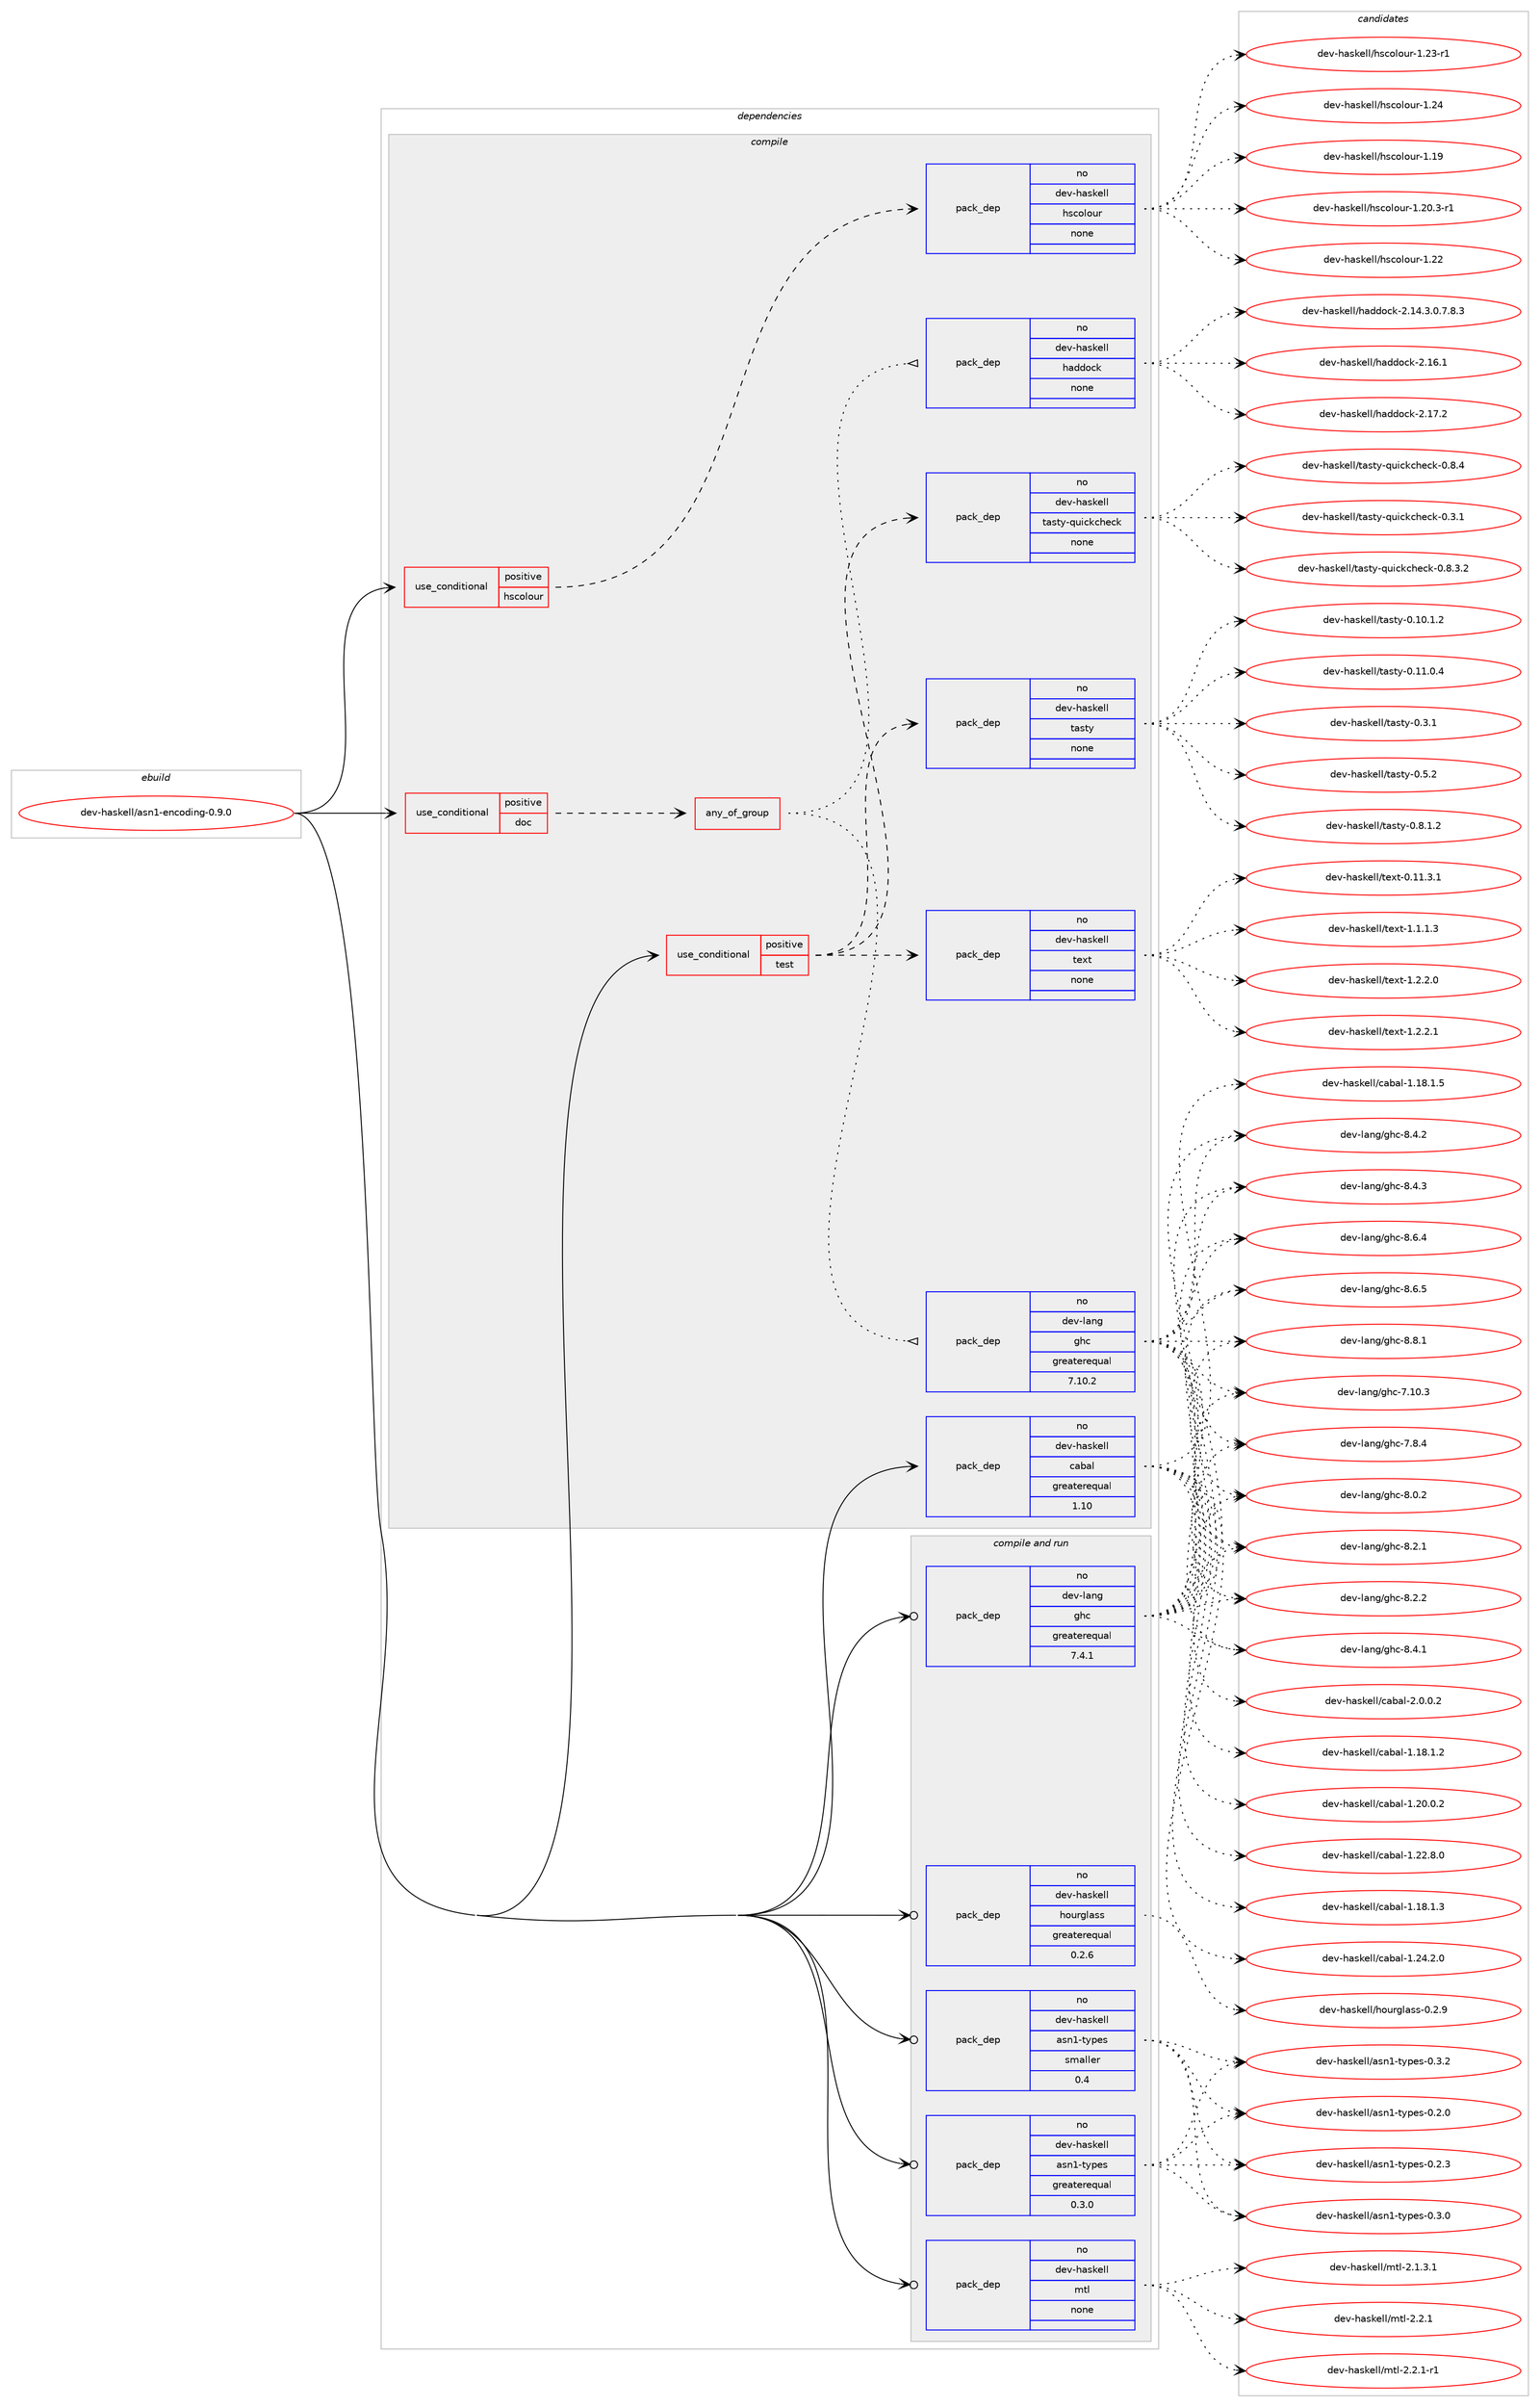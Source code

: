 digraph prolog {

# *************
# Graph options
# *************

newrank=true;
concentrate=true;
compound=true;
graph [rankdir=LR,fontname=Helvetica,fontsize=10,ranksep=1.5];#, ranksep=2.5, nodesep=0.2];
edge  [arrowhead=vee];
node  [fontname=Helvetica,fontsize=10];

# **********
# The ebuild
# **********

subgraph cluster_leftcol {
color=gray;
rank=same;
label=<<i>ebuild</i>>;
id [label="dev-haskell/asn1-encoding-0.9.0", color=red, width=4, href="../dev-haskell/asn1-encoding-0.9.0.svg"];
}

# ****************
# The dependencies
# ****************

subgraph cluster_midcol {
color=gray;
label=<<i>dependencies</i>>;
subgraph cluster_compile {
fillcolor="#eeeeee";
style=filled;
label=<<i>compile</i>>;
subgraph cond124720 {
dependency526248 [label=<<TABLE BORDER="0" CELLBORDER="1" CELLSPACING="0" CELLPADDING="4"><TR><TD ROWSPAN="3" CELLPADDING="10">use_conditional</TD></TR><TR><TD>positive</TD></TR><TR><TD>doc</TD></TR></TABLE>>, shape=none, color=red];
subgraph any9475 {
dependency526249 [label=<<TABLE BORDER="0" CELLBORDER="1" CELLSPACING="0" CELLPADDING="4"><TR><TD CELLPADDING="10">any_of_group</TD></TR></TABLE>>, shape=none, color=red];subgraph pack391696 {
dependency526250 [label=<<TABLE BORDER="0" CELLBORDER="1" CELLSPACING="0" CELLPADDING="4" WIDTH="220"><TR><TD ROWSPAN="6" CELLPADDING="30">pack_dep</TD></TR><TR><TD WIDTH="110">no</TD></TR><TR><TD>dev-haskell</TD></TR><TR><TD>haddock</TD></TR><TR><TD>none</TD></TR><TR><TD></TD></TR></TABLE>>, shape=none, color=blue];
}
dependency526249:e -> dependency526250:w [weight=20,style="dotted",arrowhead="oinv"];
subgraph pack391697 {
dependency526251 [label=<<TABLE BORDER="0" CELLBORDER="1" CELLSPACING="0" CELLPADDING="4" WIDTH="220"><TR><TD ROWSPAN="6" CELLPADDING="30">pack_dep</TD></TR><TR><TD WIDTH="110">no</TD></TR><TR><TD>dev-lang</TD></TR><TR><TD>ghc</TD></TR><TR><TD>greaterequal</TD></TR><TR><TD>7.10.2</TD></TR></TABLE>>, shape=none, color=blue];
}
dependency526249:e -> dependency526251:w [weight=20,style="dotted",arrowhead="oinv"];
}
dependency526248:e -> dependency526249:w [weight=20,style="dashed",arrowhead="vee"];
}
id:e -> dependency526248:w [weight=20,style="solid",arrowhead="vee"];
subgraph cond124721 {
dependency526252 [label=<<TABLE BORDER="0" CELLBORDER="1" CELLSPACING="0" CELLPADDING="4"><TR><TD ROWSPAN="3" CELLPADDING="10">use_conditional</TD></TR><TR><TD>positive</TD></TR><TR><TD>hscolour</TD></TR></TABLE>>, shape=none, color=red];
subgraph pack391698 {
dependency526253 [label=<<TABLE BORDER="0" CELLBORDER="1" CELLSPACING="0" CELLPADDING="4" WIDTH="220"><TR><TD ROWSPAN="6" CELLPADDING="30">pack_dep</TD></TR><TR><TD WIDTH="110">no</TD></TR><TR><TD>dev-haskell</TD></TR><TR><TD>hscolour</TD></TR><TR><TD>none</TD></TR><TR><TD></TD></TR></TABLE>>, shape=none, color=blue];
}
dependency526252:e -> dependency526253:w [weight=20,style="dashed",arrowhead="vee"];
}
id:e -> dependency526252:w [weight=20,style="solid",arrowhead="vee"];
subgraph cond124722 {
dependency526254 [label=<<TABLE BORDER="0" CELLBORDER="1" CELLSPACING="0" CELLPADDING="4"><TR><TD ROWSPAN="3" CELLPADDING="10">use_conditional</TD></TR><TR><TD>positive</TD></TR><TR><TD>test</TD></TR></TABLE>>, shape=none, color=red];
subgraph pack391699 {
dependency526255 [label=<<TABLE BORDER="0" CELLBORDER="1" CELLSPACING="0" CELLPADDING="4" WIDTH="220"><TR><TD ROWSPAN="6" CELLPADDING="30">pack_dep</TD></TR><TR><TD WIDTH="110">no</TD></TR><TR><TD>dev-haskell</TD></TR><TR><TD>tasty</TD></TR><TR><TD>none</TD></TR><TR><TD></TD></TR></TABLE>>, shape=none, color=blue];
}
dependency526254:e -> dependency526255:w [weight=20,style="dashed",arrowhead="vee"];
subgraph pack391700 {
dependency526256 [label=<<TABLE BORDER="0" CELLBORDER="1" CELLSPACING="0" CELLPADDING="4" WIDTH="220"><TR><TD ROWSPAN="6" CELLPADDING="30">pack_dep</TD></TR><TR><TD WIDTH="110">no</TD></TR><TR><TD>dev-haskell</TD></TR><TR><TD>tasty-quickcheck</TD></TR><TR><TD>none</TD></TR><TR><TD></TD></TR></TABLE>>, shape=none, color=blue];
}
dependency526254:e -> dependency526256:w [weight=20,style="dashed",arrowhead="vee"];
subgraph pack391701 {
dependency526257 [label=<<TABLE BORDER="0" CELLBORDER="1" CELLSPACING="0" CELLPADDING="4" WIDTH="220"><TR><TD ROWSPAN="6" CELLPADDING="30">pack_dep</TD></TR><TR><TD WIDTH="110">no</TD></TR><TR><TD>dev-haskell</TD></TR><TR><TD>text</TD></TR><TR><TD>none</TD></TR><TR><TD></TD></TR></TABLE>>, shape=none, color=blue];
}
dependency526254:e -> dependency526257:w [weight=20,style="dashed",arrowhead="vee"];
}
id:e -> dependency526254:w [weight=20,style="solid",arrowhead="vee"];
subgraph pack391702 {
dependency526258 [label=<<TABLE BORDER="0" CELLBORDER="1" CELLSPACING="0" CELLPADDING="4" WIDTH="220"><TR><TD ROWSPAN="6" CELLPADDING="30">pack_dep</TD></TR><TR><TD WIDTH="110">no</TD></TR><TR><TD>dev-haskell</TD></TR><TR><TD>cabal</TD></TR><TR><TD>greaterequal</TD></TR><TR><TD>1.10</TD></TR></TABLE>>, shape=none, color=blue];
}
id:e -> dependency526258:w [weight=20,style="solid",arrowhead="vee"];
}
subgraph cluster_compileandrun {
fillcolor="#eeeeee";
style=filled;
label=<<i>compile and run</i>>;
subgraph pack391703 {
dependency526259 [label=<<TABLE BORDER="0" CELLBORDER="1" CELLSPACING="0" CELLPADDING="4" WIDTH="220"><TR><TD ROWSPAN="6" CELLPADDING="30">pack_dep</TD></TR><TR><TD WIDTH="110">no</TD></TR><TR><TD>dev-haskell</TD></TR><TR><TD>asn1-types</TD></TR><TR><TD>greaterequal</TD></TR><TR><TD>0.3.0</TD></TR></TABLE>>, shape=none, color=blue];
}
id:e -> dependency526259:w [weight=20,style="solid",arrowhead="odotvee"];
subgraph pack391704 {
dependency526260 [label=<<TABLE BORDER="0" CELLBORDER="1" CELLSPACING="0" CELLPADDING="4" WIDTH="220"><TR><TD ROWSPAN="6" CELLPADDING="30">pack_dep</TD></TR><TR><TD WIDTH="110">no</TD></TR><TR><TD>dev-haskell</TD></TR><TR><TD>asn1-types</TD></TR><TR><TD>smaller</TD></TR><TR><TD>0.4</TD></TR></TABLE>>, shape=none, color=blue];
}
id:e -> dependency526260:w [weight=20,style="solid",arrowhead="odotvee"];
subgraph pack391705 {
dependency526261 [label=<<TABLE BORDER="0" CELLBORDER="1" CELLSPACING="0" CELLPADDING="4" WIDTH="220"><TR><TD ROWSPAN="6" CELLPADDING="30">pack_dep</TD></TR><TR><TD WIDTH="110">no</TD></TR><TR><TD>dev-haskell</TD></TR><TR><TD>hourglass</TD></TR><TR><TD>greaterequal</TD></TR><TR><TD>0.2.6</TD></TR></TABLE>>, shape=none, color=blue];
}
id:e -> dependency526261:w [weight=20,style="solid",arrowhead="odotvee"];
subgraph pack391706 {
dependency526262 [label=<<TABLE BORDER="0" CELLBORDER="1" CELLSPACING="0" CELLPADDING="4" WIDTH="220"><TR><TD ROWSPAN="6" CELLPADDING="30">pack_dep</TD></TR><TR><TD WIDTH="110">no</TD></TR><TR><TD>dev-haskell</TD></TR><TR><TD>mtl</TD></TR><TR><TD>none</TD></TR><TR><TD></TD></TR></TABLE>>, shape=none, color=blue];
}
id:e -> dependency526262:w [weight=20,style="solid",arrowhead="odotvee"];
subgraph pack391707 {
dependency526263 [label=<<TABLE BORDER="0" CELLBORDER="1" CELLSPACING="0" CELLPADDING="4" WIDTH="220"><TR><TD ROWSPAN="6" CELLPADDING="30">pack_dep</TD></TR><TR><TD WIDTH="110">no</TD></TR><TR><TD>dev-lang</TD></TR><TR><TD>ghc</TD></TR><TR><TD>greaterequal</TD></TR><TR><TD>7.4.1</TD></TR></TABLE>>, shape=none, color=blue];
}
id:e -> dependency526263:w [weight=20,style="solid",arrowhead="odotvee"];
}
subgraph cluster_run {
fillcolor="#eeeeee";
style=filled;
label=<<i>run</i>>;
}
}

# **************
# The candidates
# **************

subgraph cluster_choices {
rank=same;
color=gray;
label=<<i>candidates</i>>;

subgraph choice391696 {
color=black;
nodesep=1;
choice1001011184510497115107101108108471049710010011199107455046495246514648465546564651 [label="dev-haskell/haddock-2.14.3.0.7.8.3", color=red, width=4,href="../dev-haskell/haddock-2.14.3.0.7.8.3.svg"];
choice100101118451049711510710110810847104971001001119910745504649544649 [label="dev-haskell/haddock-2.16.1", color=red, width=4,href="../dev-haskell/haddock-2.16.1.svg"];
choice100101118451049711510710110810847104971001001119910745504649554650 [label="dev-haskell/haddock-2.17.2", color=red, width=4,href="../dev-haskell/haddock-2.17.2.svg"];
dependency526250:e -> choice1001011184510497115107101108108471049710010011199107455046495246514648465546564651:w [style=dotted,weight="100"];
dependency526250:e -> choice100101118451049711510710110810847104971001001119910745504649544649:w [style=dotted,weight="100"];
dependency526250:e -> choice100101118451049711510710110810847104971001001119910745504649554650:w [style=dotted,weight="100"];
}
subgraph choice391697 {
color=black;
nodesep=1;
choice1001011184510897110103471031049945554649484651 [label="dev-lang/ghc-7.10.3", color=red, width=4,href="../dev-lang/ghc-7.10.3.svg"];
choice10010111845108971101034710310499455546564652 [label="dev-lang/ghc-7.8.4", color=red, width=4,href="../dev-lang/ghc-7.8.4.svg"];
choice10010111845108971101034710310499455646484650 [label="dev-lang/ghc-8.0.2", color=red, width=4,href="../dev-lang/ghc-8.0.2.svg"];
choice10010111845108971101034710310499455646504649 [label="dev-lang/ghc-8.2.1", color=red, width=4,href="../dev-lang/ghc-8.2.1.svg"];
choice10010111845108971101034710310499455646504650 [label="dev-lang/ghc-8.2.2", color=red, width=4,href="../dev-lang/ghc-8.2.2.svg"];
choice10010111845108971101034710310499455646524649 [label="dev-lang/ghc-8.4.1", color=red, width=4,href="../dev-lang/ghc-8.4.1.svg"];
choice10010111845108971101034710310499455646524650 [label="dev-lang/ghc-8.4.2", color=red, width=4,href="../dev-lang/ghc-8.4.2.svg"];
choice10010111845108971101034710310499455646524651 [label="dev-lang/ghc-8.4.3", color=red, width=4,href="../dev-lang/ghc-8.4.3.svg"];
choice10010111845108971101034710310499455646544652 [label="dev-lang/ghc-8.6.4", color=red, width=4,href="../dev-lang/ghc-8.6.4.svg"];
choice10010111845108971101034710310499455646544653 [label="dev-lang/ghc-8.6.5", color=red, width=4,href="../dev-lang/ghc-8.6.5.svg"];
choice10010111845108971101034710310499455646564649 [label="dev-lang/ghc-8.8.1", color=red, width=4,href="../dev-lang/ghc-8.8.1.svg"];
dependency526251:e -> choice1001011184510897110103471031049945554649484651:w [style=dotted,weight="100"];
dependency526251:e -> choice10010111845108971101034710310499455546564652:w [style=dotted,weight="100"];
dependency526251:e -> choice10010111845108971101034710310499455646484650:w [style=dotted,weight="100"];
dependency526251:e -> choice10010111845108971101034710310499455646504649:w [style=dotted,weight="100"];
dependency526251:e -> choice10010111845108971101034710310499455646504650:w [style=dotted,weight="100"];
dependency526251:e -> choice10010111845108971101034710310499455646524649:w [style=dotted,weight="100"];
dependency526251:e -> choice10010111845108971101034710310499455646524650:w [style=dotted,weight="100"];
dependency526251:e -> choice10010111845108971101034710310499455646524651:w [style=dotted,weight="100"];
dependency526251:e -> choice10010111845108971101034710310499455646544652:w [style=dotted,weight="100"];
dependency526251:e -> choice10010111845108971101034710310499455646544653:w [style=dotted,weight="100"];
dependency526251:e -> choice10010111845108971101034710310499455646564649:w [style=dotted,weight="100"];
}
subgraph choice391698 {
color=black;
nodesep=1;
choice100101118451049711510710110810847104115991111081111171144549464957 [label="dev-haskell/hscolour-1.19", color=red, width=4,href="../dev-haskell/hscolour-1.19.svg"];
choice10010111845104971151071011081084710411599111108111117114454946504846514511449 [label="dev-haskell/hscolour-1.20.3-r1", color=red, width=4,href="../dev-haskell/hscolour-1.20.3-r1.svg"];
choice100101118451049711510710110810847104115991111081111171144549465050 [label="dev-haskell/hscolour-1.22", color=red, width=4,href="../dev-haskell/hscolour-1.22.svg"];
choice1001011184510497115107101108108471041159911110811111711445494650514511449 [label="dev-haskell/hscolour-1.23-r1", color=red, width=4,href="../dev-haskell/hscolour-1.23-r1.svg"];
choice100101118451049711510710110810847104115991111081111171144549465052 [label="dev-haskell/hscolour-1.24", color=red, width=4,href="../dev-haskell/hscolour-1.24.svg"];
dependency526253:e -> choice100101118451049711510710110810847104115991111081111171144549464957:w [style=dotted,weight="100"];
dependency526253:e -> choice10010111845104971151071011081084710411599111108111117114454946504846514511449:w [style=dotted,weight="100"];
dependency526253:e -> choice100101118451049711510710110810847104115991111081111171144549465050:w [style=dotted,weight="100"];
dependency526253:e -> choice1001011184510497115107101108108471041159911110811111711445494650514511449:w [style=dotted,weight="100"];
dependency526253:e -> choice100101118451049711510710110810847104115991111081111171144549465052:w [style=dotted,weight="100"];
}
subgraph choice391699 {
color=black;
nodesep=1;
choice10010111845104971151071011081084711697115116121454846494846494650 [label="dev-haskell/tasty-0.10.1.2", color=red, width=4,href="../dev-haskell/tasty-0.10.1.2.svg"];
choice10010111845104971151071011081084711697115116121454846494946484652 [label="dev-haskell/tasty-0.11.0.4", color=red, width=4,href="../dev-haskell/tasty-0.11.0.4.svg"];
choice10010111845104971151071011081084711697115116121454846514649 [label="dev-haskell/tasty-0.3.1", color=red, width=4,href="../dev-haskell/tasty-0.3.1.svg"];
choice10010111845104971151071011081084711697115116121454846534650 [label="dev-haskell/tasty-0.5.2", color=red, width=4,href="../dev-haskell/tasty-0.5.2.svg"];
choice100101118451049711510710110810847116971151161214548465646494650 [label="dev-haskell/tasty-0.8.1.2", color=red, width=4,href="../dev-haskell/tasty-0.8.1.2.svg"];
dependency526255:e -> choice10010111845104971151071011081084711697115116121454846494846494650:w [style=dotted,weight="100"];
dependency526255:e -> choice10010111845104971151071011081084711697115116121454846494946484652:w [style=dotted,weight="100"];
dependency526255:e -> choice10010111845104971151071011081084711697115116121454846514649:w [style=dotted,weight="100"];
dependency526255:e -> choice10010111845104971151071011081084711697115116121454846534650:w [style=dotted,weight="100"];
dependency526255:e -> choice100101118451049711510710110810847116971151161214548465646494650:w [style=dotted,weight="100"];
}
subgraph choice391700 {
color=black;
nodesep=1;
choice1001011184510497115107101108108471169711511612145113117105991079910410199107454846514649 [label="dev-haskell/tasty-quickcheck-0.3.1", color=red, width=4,href="../dev-haskell/tasty-quickcheck-0.3.1.svg"];
choice10010111845104971151071011081084711697115116121451131171059910799104101991074548465646514650 [label="dev-haskell/tasty-quickcheck-0.8.3.2", color=red, width=4,href="../dev-haskell/tasty-quickcheck-0.8.3.2.svg"];
choice1001011184510497115107101108108471169711511612145113117105991079910410199107454846564652 [label="dev-haskell/tasty-quickcheck-0.8.4", color=red, width=4,href="../dev-haskell/tasty-quickcheck-0.8.4.svg"];
dependency526256:e -> choice1001011184510497115107101108108471169711511612145113117105991079910410199107454846514649:w [style=dotted,weight="100"];
dependency526256:e -> choice10010111845104971151071011081084711697115116121451131171059910799104101991074548465646514650:w [style=dotted,weight="100"];
dependency526256:e -> choice1001011184510497115107101108108471169711511612145113117105991079910410199107454846564652:w [style=dotted,weight="100"];
}
subgraph choice391701 {
color=black;
nodesep=1;
choice100101118451049711510710110810847116101120116454846494946514649 [label="dev-haskell/text-0.11.3.1", color=red, width=4,href="../dev-haskell/text-0.11.3.1.svg"];
choice1001011184510497115107101108108471161011201164549464946494651 [label="dev-haskell/text-1.1.1.3", color=red, width=4,href="../dev-haskell/text-1.1.1.3.svg"];
choice1001011184510497115107101108108471161011201164549465046504648 [label="dev-haskell/text-1.2.2.0", color=red, width=4,href="../dev-haskell/text-1.2.2.0.svg"];
choice1001011184510497115107101108108471161011201164549465046504649 [label="dev-haskell/text-1.2.2.1", color=red, width=4,href="../dev-haskell/text-1.2.2.1.svg"];
dependency526257:e -> choice100101118451049711510710110810847116101120116454846494946514649:w [style=dotted,weight="100"];
dependency526257:e -> choice1001011184510497115107101108108471161011201164549464946494651:w [style=dotted,weight="100"];
dependency526257:e -> choice1001011184510497115107101108108471161011201164549465046504648:w [style=dotted,weight="100"];
dependency526257:e -> choice1001011184510497115107101108108471161011201164549465046504649:w [style=dotted,weight="100"];
}
subgraph choice391702 {
color=black;
nodesep=1;
choice10010111845104971151071011081084799979897108454946495646494650 [label="dev-haskell/cabal-1.18.1.2", color=red, width=4,href="../dev-haskell/cabal-1.18.1.2.svg"];
choice10010111845104971151071011081084799979897108454946495646494651 [label="dev-haskell/cabal-1.18.1.3", color=red, width=4,href="../dev-haskell/cabal-1.18.1.3.svg"];
choice10010111845104971151071011081084799979897108454946495646494653 [label="dev-haskell/cabal-1.18.1.5", color=red, width=4,href="../dev-haskell/cabal-1.18.1.5.svg"];
choice10010111845104971151071011081084799979897108454946504846484650 [label="dev-haskell/cabal-1.20.0.2", color=red, width=4,href="../dev-haskell/cabal-1.20.0.2.svg"];
choice10010111845104971151071011081084799979897108454946505046564648 [label="dev-haskell/cabal-1.22.8.0", color=red, width=4,href="../dev-haskell/cabal-1.22.8.0.svg"];
choice10010111845104971151071011081084799979897108454946505246504648 [label="dev-haskell/cabal-1.24.2.0", color=red, width=4,href="../dev-haskell/cabal-1.24.2.0.svg"];
choice100101118451049711510710110810847999798971084550464846484650 [label="dev-haskell/cabal-2.0.0.2", color=red, width=4,href="../dev-haskell/cabal-2.0.0.2.svg"];
dependency526258:e -> choice10010111845104971151071011081084799979897108454946495646494650:w [style=dotted,weight="100"];
dependency526258:e -> choice10010111845104971151071011081084799979897108454946495646494651:w [style=dotted,weight="100"];
dependency526258:e -> choice10010111845104971151071011081084799979897108454946495646494653:w [style=dotted,weight="100"];
dependency526258:e -> choice10010111845104971151071011081084799979897108454946504846484650:w [style=dotted,weight="100"];
dependency526258:e -> choice10010111845104971151071011081084799979897108454946505046564648:w [style=dotted,weight="100"];
dependency526258:e -> choice10010111845104971151071011081084799979897108454946505246504648:w [style=dotted,weight="100"];
dependency526258:e -> choice100101118451049711510710110810847999798971084550464846484650:w [style=dotted,weight="100"];
}
subgraph choice391703 {
color=black;
nodesep=1;
choice100101118451049711510710110810847971151104945116121112101115454846504648 [label="dev-haskell/asn1-types-0.2.0", color=red, width=4,href="../dev-haskell/asn1-types-0.2.0.svg"];
choice100101118451049711510710110810847971151104945116121112101115454846504651 [label="dev-haskell/asn1-types-0.2.3", color=red, width=4,href="../dev-haskell/asn1-types-0.2.3.svg"];
choice100101118451049711510710110810847971151104945116121112101115454846514648 [label="dev-haskell/asn1-types-0.3.0", color=red, width=4,href="../dev-haskell/asn1-types-0.3.0.svg"];
choice100101118451049711510710110810847971151104945116121112101115454846514650 [label="dev-haskell/asn1-types-0.3.2", color=red, width=4,href="../dev-haskell/asn1-types-0.3.2.svg"];
dependency526259:e -> choice100101118451049711510710110810847971151104945116121112101115454846504648:w [style=dotted,weight="100"];
dependency526259:e -> choice100101118451049711510710110810847971151104945116121112101115454846504651:w [style=dotted,weight="100"];
dependency526259:e -> choice100101118451049711510710110810847971151104945116121112101115454846514648:w [style=dotted,weight="100"];
dependency526259:e -> choice100101118451049711510710110810847971151104945116121112101115454846514650:w [style=dotted,weight="100"];
}
subgraph choice391704 {
color=black;
nodesep=1;
choice100101118451049711510710110810847971151104945116121112101115454846504648 [label="dev-haskell/asn1-types-0.2.0", color=red, width=4,href="../dev-haskell/asn1-types-0.2.0.svg"];
choice100101118451049711510710110810847971151104945116121112101115454846504651 [label="dev-haskell/asn1-types-0.2.3", color=red, width=4,href="../dev-haskell/asn1-types-0.2.3.svg"];
choice100101118451049711510710110810847971151104945116121112101115454846514648 [label="dev-haskell/asn1-types-0.3.0", color=red, width=4,href="../dev-haskell/asn1-types-0.3.0.svg"];
choice100101118451049711510710110810847971151104945116121112101115454846514650 [label="dev-haskell/asn1-types-0.3.2", color=red, width=4,href="../dev-haskell/asn1-types-0.3.2.svg"];
dependency526260:e -> choice100101118451049711510710110810847971151104945116121112101115454846504648:w [style=dotted,weight="100"];
dependency526260:e -> choice100101118451049711510710110810847971151104945116121112101115454846504651:w [style=dotted,weight="100"];
dependency526260:e -> choice100101118451049711510710110810847971151104945116121112101115454846514648:w [style=dotted,weight="100"];
dependency526260:e -> choice100101118451049711510710110810847971151104945116121112101115454846514650:w [style=dotted,weight="100"];
}
subgraph choice391705 {
color=black;
nodesep=1;
choice10010111845104971151071011081084710411111711410310897115115454846504657 [label="dev-haskell/hourglass-0.2.9", color=red, width=4,href="../dev-haskell/hourglass-0.2.9.svg"];
dependency526261:e -> choice10010111845104971151071011081084710411111711410310897115115454846504657:w [style=dotted,weight="100"];
}
subgraph choice391706 {
color=black;
nodesep=1;
choice1001011184510497115107101108108471091161084550464946514649 [label="dev-haskell/mtl-2.1.3.1", color=red, width=4,href="../dev-haskell/mtl-2.1.3.1.svg"];
choice100101118451049711510710110810847109116108455046504649 [label="dev-haskell/mtl-2.2.1", color=red, width=4,href="../dev-haskell/mtl-2.2.1.svg"];
choice1001011184510497115107101108108471091161084550465046494511449 [label="dev-haskell/mtl-2.2.1-r1", color=red, width=4,href="../dev-haskell/mtl-2.2.1-r1.svg"];
dependency526262:e -> choice1001011184510497115107101108108471091161084550464946514649:w [style=dotted,weight="100"];
dependency526262:e -> choice100101118451049711510710110810847109116108455046504649:w [style=dotted,weight="100"];
dependency526262:e -> choice1001011184510497115107101108108471091161084550465046494511449:w [style=dotted,weight="100"];
}
subgraph choice391707 {
color=black;
nodesep=1;
choice1001011184510897110103471031049945554649484651 [label="dev-lang/ghc-7.10.3", color=red, width=4,href="../dev-lang/ghc-7.10.3.svg"];
choice10010111845108971101034710310499455546564652 [label="dev-lang/ghc-7.8.4", color=red, width=4,href="../dev-lang/ghc-7.8.4.svg"];
choice10010111845108971101034710310499455646484650 [label="dev-lang/ghc-8.0.2", color=red, width=4,href="../dev-lang/ghc-8.0.2.svg"];
choice10010111845108971101034710310499455646504649 [label="dev-lang/ghc-8.2.1", color=red, width=4,href="../dev-lang/ghc-8.2.1.svg"];
choice10010111845108971101034710310499455646504650 [label="dev-lang/ghc-8.2.2", color=red, width=4,href="../dev-lang/ghc-8.2.2.svg"];
choice10010111845108971101034710310499455646524649 [label="dev-lang/ghc-8.4.1", color=red, width=4,href="../dev-lang/ghc-8.4.1.svg"];
choice10010111845108971101034710310499455646524650 [label="dev-lang/ghc-8.4.2", color=red, width=4,href="../dev-lang/ghc-8.4.2.svg"];
choice10010111845108971101034710310499455646524651 [label="dev-lang/ghc-8.4.3", color=red, width=4,href="../dev-lang/ghc-8.4.3.svg"];
choice10010111845108971101034710310499455646544652 [label="dev-lang/ghc-8.6.4", color=red, width=4,href="../dev-lang/ghc-8.6.4.svg"];
choice10010111845108971101034710310499455646544653 [label="dev-lang/ghc-8.6.5", color=red, width=4,href="../dev-lang/ghc-8.6.5.svg"];
choice10010111845108971101034710310499455646564649 [label="dev-lang/ghc-8.8.1", color=red, width=4,href="../dev-lang/ghc-8.8.1.svg"];
dependency526263:e -> choice1001011184510897110103471031049945554649484651:w [style=dotted,weight="100"];
dependency526263:e -> choice10010111845108971101034710310499455546564652:w [style=dotted,weight="100"];
dependency526263:e -> choice10010111845108971101034710310499455646484650:w [style=dotted,weight="100"];
dependency526263:e -> choice10010111845108971101034710310499455646504649:w [style=dotted,weight="100"];
dependency526263:e -> choice10010111845108971101034710310499455646504650:w [style=dotted,weight="100"];
dependency526263:e -> choice10010111845108971101034710310499455646524649:w [style=dotted,weight="100"];
dependency526263:e -> choice10010111845108971101034710310499455646524650:w [style=dotted,weight="100"];
dependency526263:e -> choice10010111845108971101034710310499455646524651:w [style=dotted,weight="100"];
dependency526263:e -> choice10010111845108971101034710310499455646544652:w [style=dotted,weight="100"];
dependency526263:e -> choice10010111845108971101034710310499455646544653:w [style=dotted,weight="100"];
dependency526263:e -> choice10010111845108971101034710310499455646564649:w [style=dotted,weight="100"];
}
}

}
